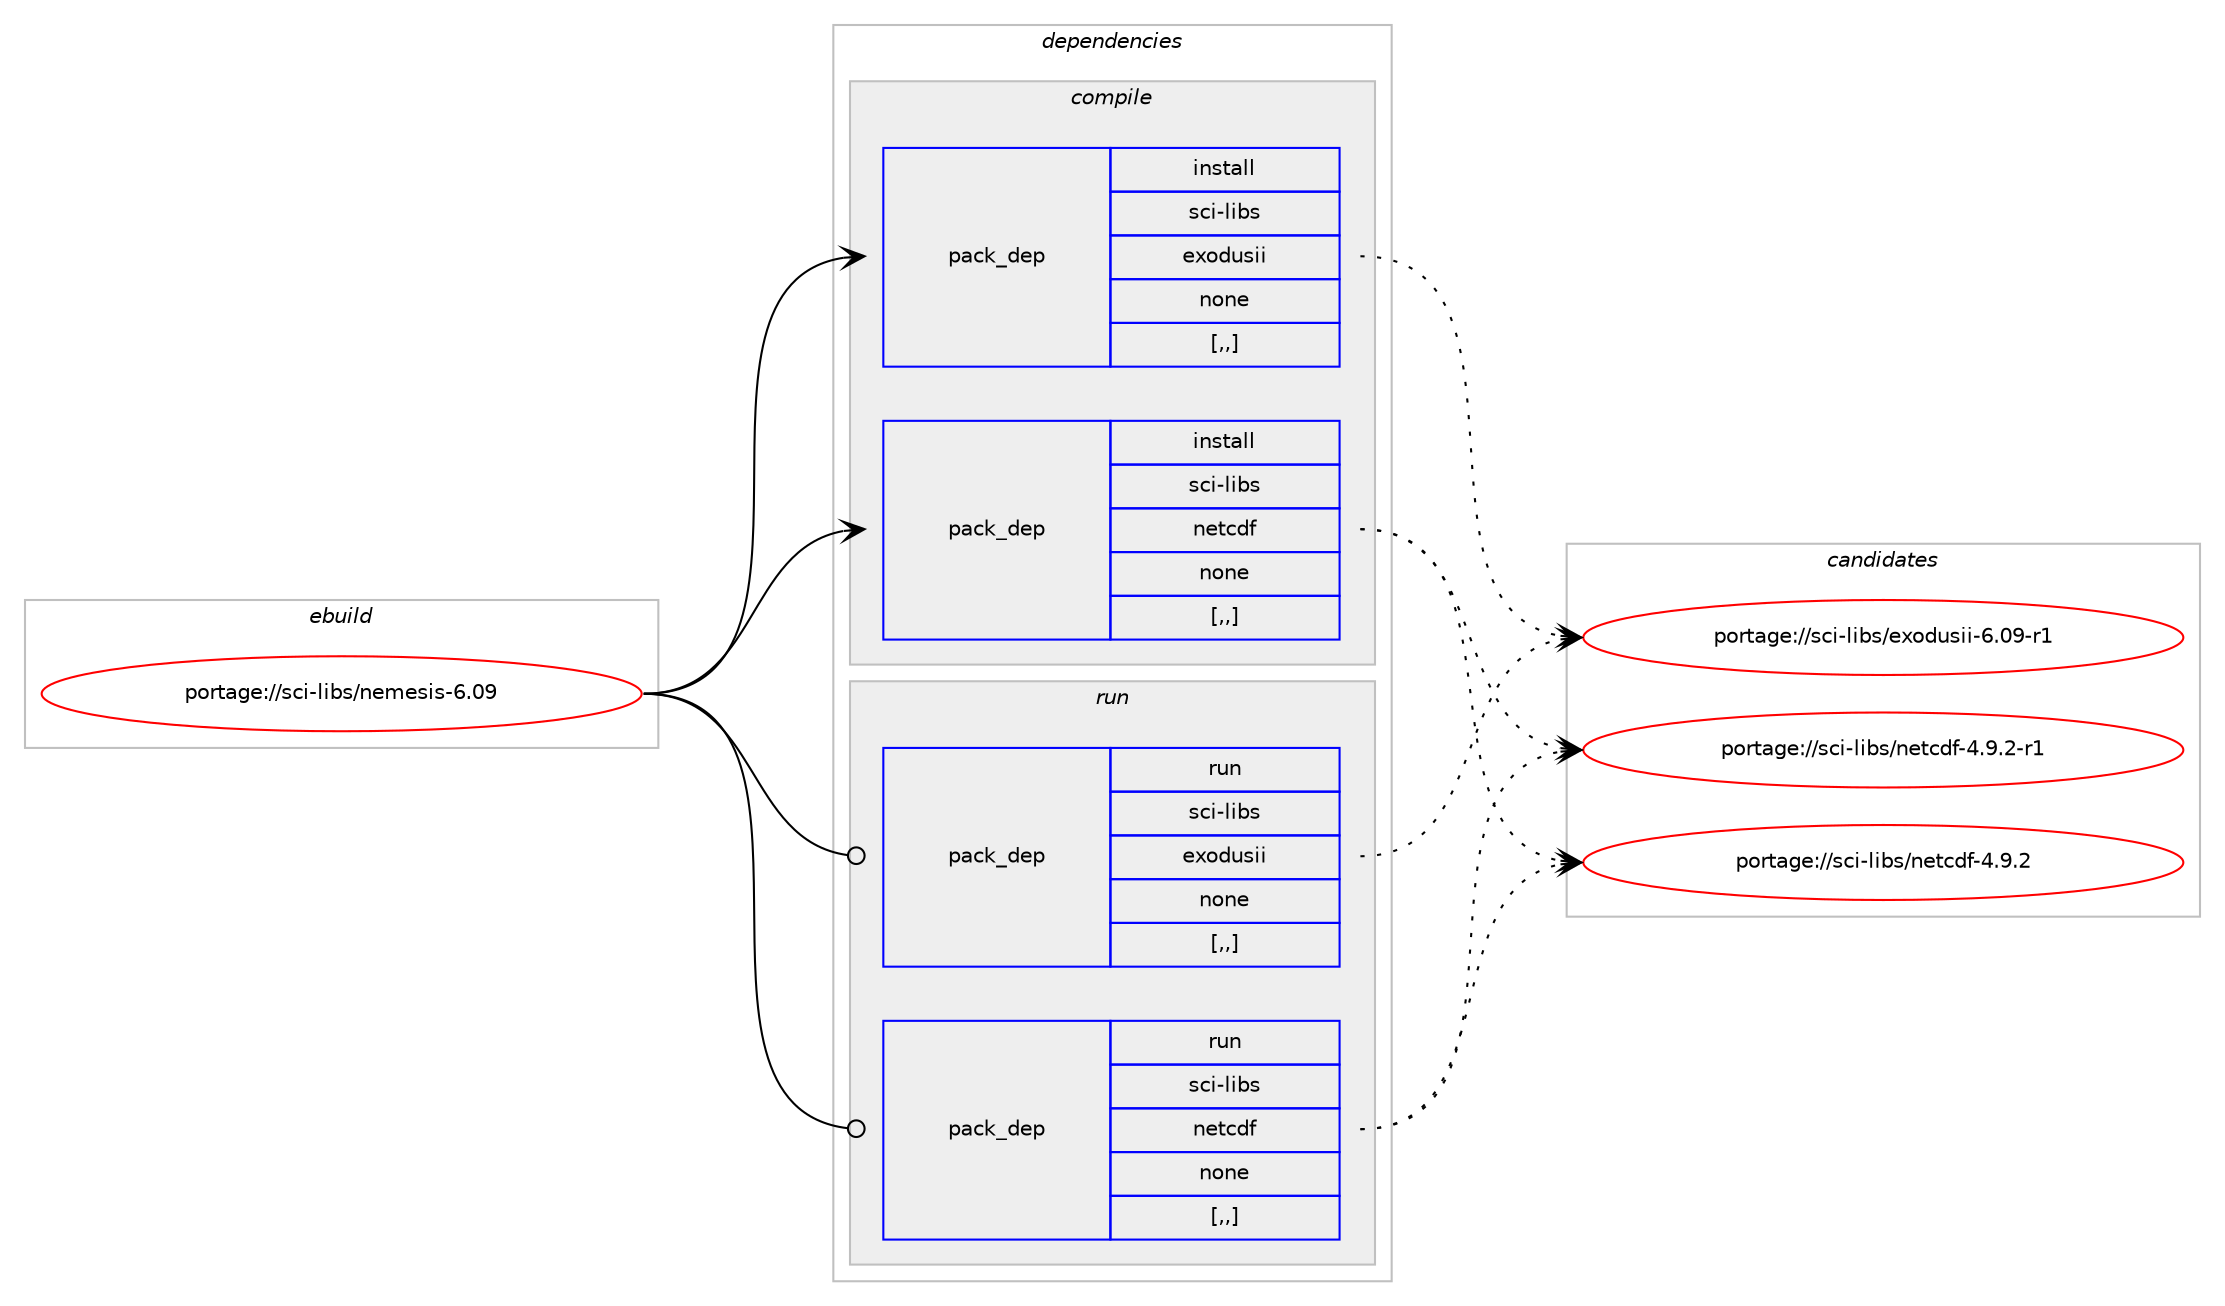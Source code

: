 digraph prolog {

# *************
# Graph options
# *************

newrank=true;
concentrate=true;
compound=true;
graph [rankdir=LR,fontname=Helvetica,fontsize=10,ranksep=1.5];#, ranksep=2.5, nodesep=0.2];
edge  [arrowhead=vee];
node  [fontname=Helvetica,fontsize=10];

# **********
# The ebuild
# **********

subgraph cluster_leftcol {
color=gray;
rank=same;
label=<<i>ebuild</i>>;
id [label="portage://sci-libs/nemesis-6.09", color=red, width=4, href="../sci-libs/nemesis-6.09.svg"];
}

# ****************
# The dependencies
# ****************

subgraph cluster_midcol {
color=gray;
label=<<i>dependencies</i>>;
subgraph cluster_compile {
fillcolor="#eeeeee";
style=filled;
label=<<i>compile</i>>;
subgraph pack292243 {
dependency401511 [label=<<TABLE BORDER="0" CELLBORDER="1" CELLSPACING="0" CELLPADDING="4" WIDTH="220"><TR><TD ROWSPAN="6" CELLPADDING="30">pack_dep</TD></TR><TR><TD WIDTH="110">install</TD></TR><TR><TD>sci-libs</TD></TR><TR><TD>exodusii</TD></TR><TR><TD>none</TD></TR><TR><TD>[,,]</TD></TR></TABLE>>, shape=none, color=blue];
}
id:e -> dependency401511:w [weight=20,style="solid",arrowhead="vee"];
subgraph pack292244 {
dependency401512 [label=<<TABLE BORDER="0" CELLBORDER="1" CELLSPACING="0" CELLPADDING="4" WIDTH="220"><TR><TD ROWSPAN="6" CELLPADDING="30">pack_dep</TD></TR><TR><TD WIDTH="110">install</TD></TR><TR><TD>sci-libs</TD></TR><TR><TD>netcdf</TD></TR><TR><TD>none</TD></TR><TR><TD>[,,]</TD></TR></TABLE>>, shape=none, color=blue];
}
id:e -> dependency401512:w [weight=20,style="solid",arrowhead="vee"];
}
subgraph cluster_compileandrun {
fillcolor="#eeeeee";
style=filled;
label=<<i>compile and run</i>>;
}
subgraph cluster_run {
fillcolor="#eeeeee";
style=filled;
label=<<i>run</i>>;
subgraph pack292245 {
dependency401513 [label=<<TABLE BORDER="0" CELLBORDER="1" CELLSPACING="0" CELLPADDING="4" WIDTH="220"><TR><TD ROWSPAN="6" CELLPADDING="30">pack_dep</TD></TR><TR><TD WIDTH="110">run</TD></TR><TR><TD>sci-libs</TD></TR><TR><TD>exodusii</TD></TR><TR><TD>none</TD></TR><TR><TD>[,,]</TD></TR></TABLE>>, shape=none, color=blue];
}
id:e -> dependency401513:w [weight=20,style="solid",arrowhead="odot"];
subgraph pack292246 {
dependency401514 [label=<<TABLE BORDER="0" CELLBORDER="1" CELLSPACING="0" CELLPADDING="4" WIDTH="220"><TR><TD ROWSPAN="6" CELLPADDING="30">pack_dep</TD></TR><TR><TD WIDTH="110">run</TD></TR><TR><TD>sci-libs</TD></TR><TR><TD>netcdf</TD></TR><TR><TD>none</TD></TR><TR><TD>[,,]</TD></TR></TABLE>>, shape=none, color=blue];
}
id:e -> dependency401514:w [weight=20,style="solid",arrowhead="odot"];
}
}

# **************
# The candidates
# **************

subgraph cluster_choices {
rank=same;
color=gray;
label=<<i>candidates</i>>;

subgraph choice292243 {
color=black;
nodesep=1;
choice1159910545108105981154710112011110011711510510545544648574511449 [label="portage://sci-libs/exodusii-6.09-r1", color=red, width=4,href="../sci-libs/exodusii-6.09-r1.svg"];
dependency401511:e -> choice1159910545108105981154710112011110011711510510545544648574511449:w [style=dotted,weight="100"];
}
subgraph choice292244 {
color=black;
nodesep=1;
choice11599105451081059811547110101116991001024552465746504511449 [label="portage://sci-libs/netcdf-4.9.2-r1", color=red, width=4,href="../sci-libs/netcdf-4.9.2-r1.svg"];
choice1159910545108105981154711010111699100102455246574650 [label="portage://sci-libs/netcdf-4.9.2", color=red, width=4,href="../sci-libs/netcdf-4.9.2.svg"];
dependency401512:e -> choice11599105451081059811547110101116991001024552465746504511449:w [style=dotted,weight="100"];
dependency401512:e -> choice1159910545108105981154711010111699100102455246574650:w [style=dotted,weight="100"];
}
subgraph choice292245 {
color=black;
nodesep=1;
choice1159910545108105981154710112011110011711510510545544648574511449 [label="portage://sci-libs/exodusii-6.09-r1", color=red, width=4,href="../sci-libs/exodusii-6.09-r1.svg"];
dependency401513:e -> choice1159910545108105981154710112011110011711510510545544648574511449:w [style=dotted,weight="100"];
}
subgraph choice292246 {
color=black;
nodesep=1;
choice11599105451081059811547110101116991001024552465746504511449 [label="portage://sci-libs/netcdf-4.9.2-r1", color=red, width=4,href="../sci-libs/netcdf-4.9.2-r1.svg"];
choice1159910545108105981154711010111699100102455246574650 [label="portage://sci-libs/netcdf-4.9.2", color=red, width=4,href="../sci-libs/netcdf-4.9.2.svg"];
dependency401514:e -> choice11599105451081059811547110101116991001024552465746504511449:w [style=dotted,weight="100"];
dependency401514:e -> choice1159910545108105981154711010111699100102455246574650:w [style=dotted,weight="100"];
}
}

}
